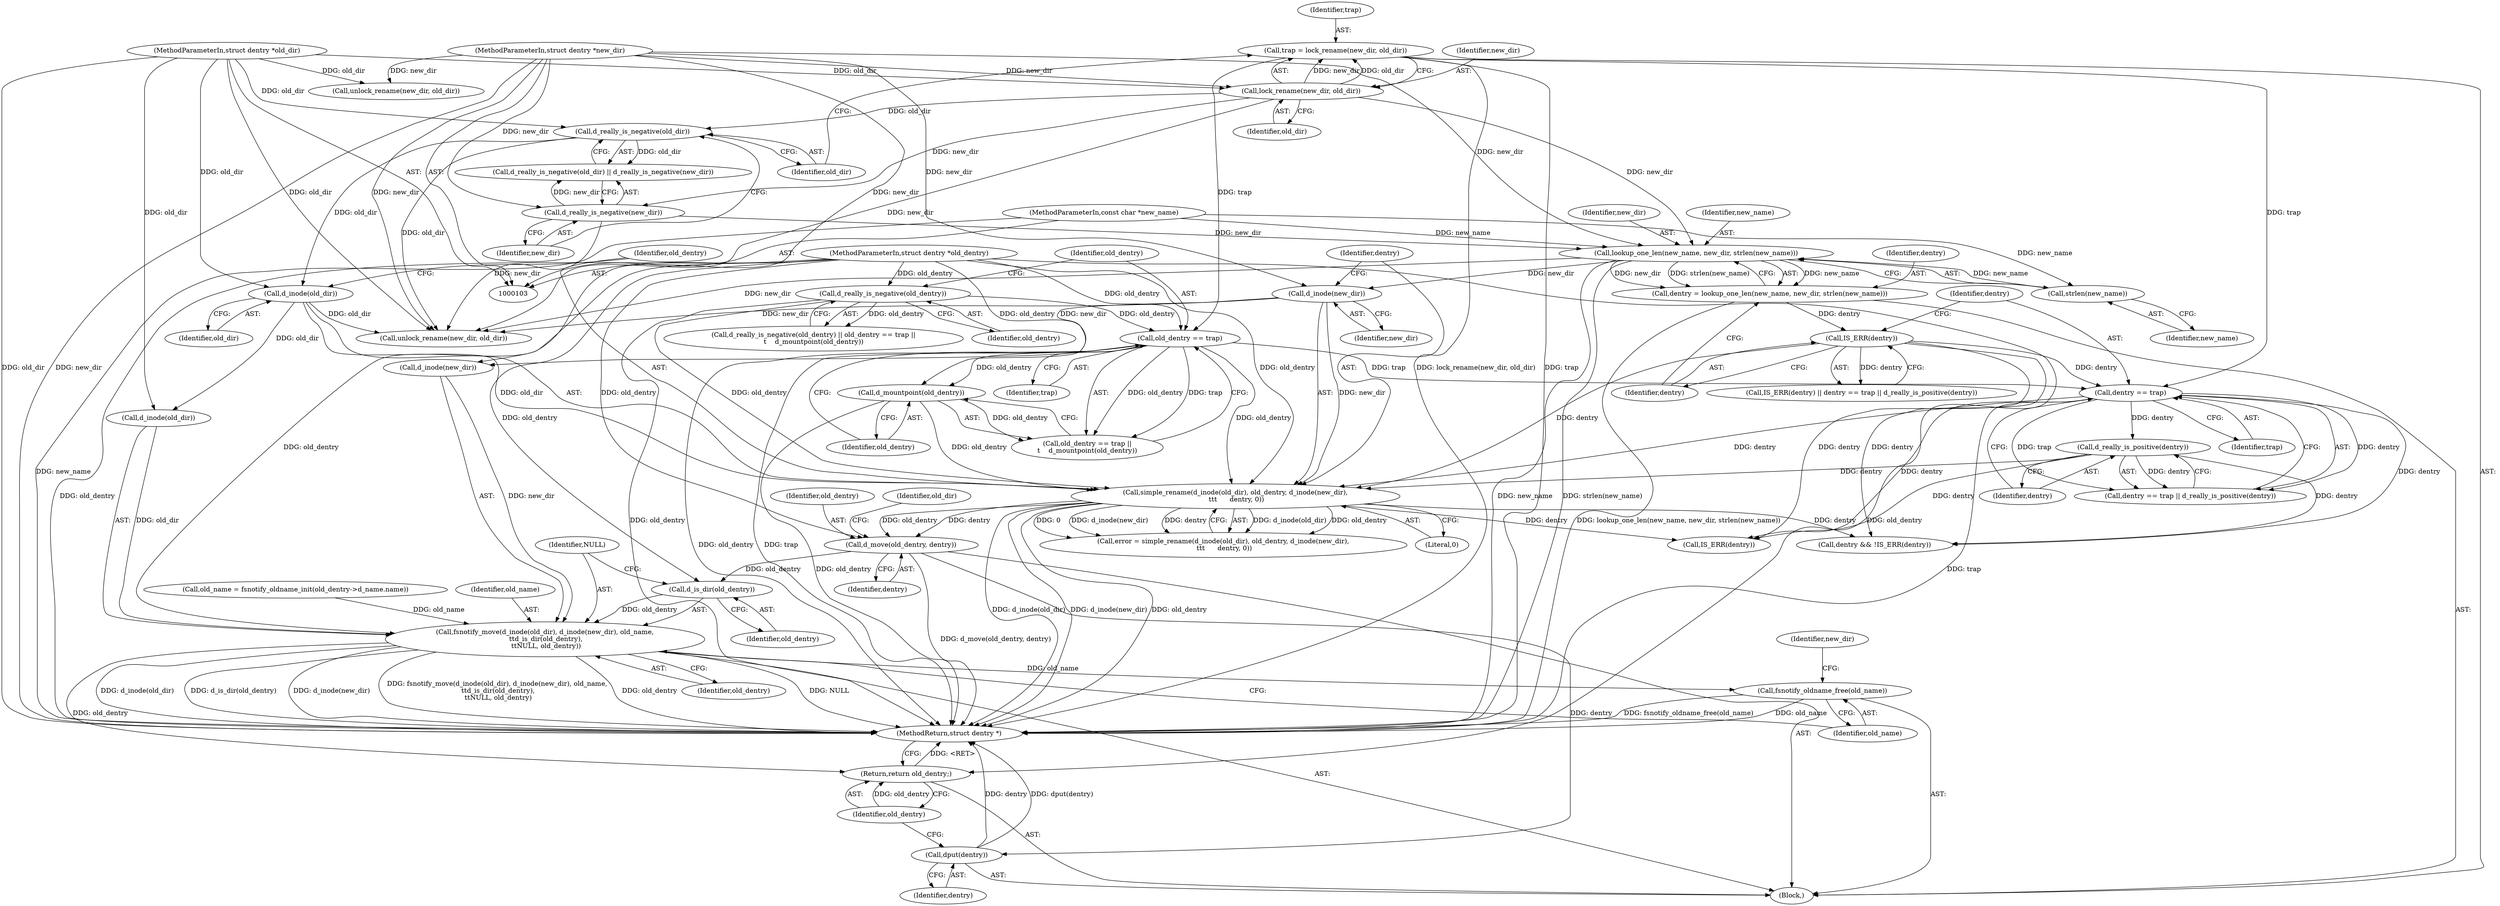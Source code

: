 digraph "1_linux_49d31c2f389acfe83417083e1208422b4091cd9e@API" {
"1000181" [label="(Call,d_move(old_dentry, dentry))"];
"1000167" [label="(Call,simple_rename(d_inode(old_dir), old_dentry, d_inode(new_dir),\n \t\t\t      dentry, 0))"];
"1000168" [label="(Call,d_inode(old_dir))"];
"1000123" [label="(Call,d_really_is_negative(old_dir))"];
"1000118" [label="(Call,lock_rename(new_dir, old_dir))"];
"1000106" [label="(MethodParameterIn,struct dentry *new_dir)"];
"1000104" [label="(MethodParameterIn,struct dentry *old_dir)"];
"1000133" [label="(Call,old_dentry == trap)"];
"1000130" [label="(Call,d_really_is_negative(old_dentry))"];
"1000105" [label="(MethodParameterIn,struct dentry *old_dentry)"];
"1000116" [label="(Call,trap = lock_rename(new_dir, old_dir))"];
"1000136" [label="(Call,d_mountpoint(old_dentry))"];
"1000171" [label="(Call,d_inode(new_dir))"];
"1000141" [label="(Call,lookup_one_len(new_name, new_dir, strlen(new_name)))"];
"1000144" [label="(Call,strlen(new_name))"];
"1000107" [label="(MethodParameterIn,const char *new_name)"];
"1000125" [label="(Call,d_really_is_negative(new_dir))"];
"1000151" [label="(Call,dentry == trap)"];
"1000148" [label="(Call,IS_ERR(dentry))"];
"1000139" [label="(Call,dentry = lookup_one_len(new_name, new_dir, strlen(new_name)))"];
"1000154" [label="(Call,d_really_is_positive(dentry))"];
"1000190" [label="(Call,d_is_dir(old_dentry))"];
"1000184" [label="(Call,fsnotify_move(d_inode(old_dir), d_inode(new_dir), old_name,\n \t\td_is_dir(old_dentry),\n \t\tNULL, old_dentry))"];
"1000194" [label="(Call,fsnotify_oldname_free(old_name))"];
"1000201" [label="(Return,return old_dentry;)"];
"1000199" [label="(Call,dput(dentry))"];
"1000185" [label="(Call,d_inode(old_dir))"];
"1000217" [label="(MethodReturn,struct dentry *)"];
"1000119" [label="(Identifier,new_dir)"];
"1000135" [label="(Identifier,trap)"];
"1000157" [label="(Call,old_name = fsnotify_oldname_init(old_dentry->d_name.name))"];
"1000104" [label="(MethodParameterIn,struct dentry *old_dir)"];
"1000150" [label="(Call,dentry == trap || d_really_is_positive(dentry))"];
"1000129" [label="(Call,d_really_is_negative(old_dentry) || old_dentry == trap ||\n\t    d_mountpoint(old_dentry))"];
"1000197" [label="(Identifier,new_dir)"];
"1000116" [label="(Call,trap = lock_rename(new_dir, old_dir))"];
"1000202" [label="(Identifier,old_dentry)"];
"1000191" [label="(Identifier,old_dentry)"];
"1000187" [label="(Call,d_inode(new_dir))"];
"1000142" [label="(Identifier,new_name)"];
"1000201" [label="(Return,return old_dentry;)"];
"1000132" [label="(Call,old_dentry == trap ||\n\t    d_mountpoint(old_dentry))"];
"1000155" [label="(Identifier,dentry)"];
"1000122" [label="(Call,d_really_is_negative(old_dir) || d_really_is_negative(new_dir))"];
"1000130" [label="(Call,d_really_is_negative(old_dentry))"];
"1000108" [label="(Block,)"];
"1000199" [label="(Call,dput(dentry))"];
"1000194" [label="(Call,fsnotify_oldname_free(old_name))"];
"1000169" [label="(Identifier,old_dir)"];
"1000189" [label="(Identifier,old_name)"];
"1000148" [label="(Call,IS_ERR(dentry))"];
"1000136" [label="(Call,d_mountpoint(old_dentry))"];
"1000107" [label="(MethodParameterIn,const char *new_name)"];
"1000125" [label="(Call,d_really_is_negative(new_dir))"];
"1000170" [label="(Identifier,old_dentry)"];
"1000192" [label="(Identifier,NULL)"];
"1000165" [label="(Call,error = simple_rename(d_inode(old_dir), old_dentry, d_inode(new_dir),\n \t\t\t      dentry, 0))"];
"1000168" [label="(Call,d_inode(old_dir))"];
"1000143" [label="(Identifier,new_dir)"];
"1000140" [label="(Identifier,dentry)"];
"1000181" [label="(Call,d_move(old_dentry, dentry))"];
"1000154" [label="(Call,d_really_is_positive(dentry))"];
"1000200" [label="(Identifier,dentry)"];
"1000167" [label="(Call,simple_rename(d_inode(old_dir), old_dentry, d_inode(new_dir),\n \t\t\t      dentry, 0))"];
"1000205" [label="(Call,dentry && !IS_ERR(dentry))"];
"1000196" [label="(Call,unlock_rename(new_dir, old_dir))"];
"1000134" [label="(Identifier,old_dentry)"];
"1000131" [label="(Identifier,old_dentry)"];
"1000174" [label="(Literal,0)"];
"1000149" [label="(Identifier,dentry)"];
"1000133" [label="(Call,old_dentry == trap)"];
"1000184" [label="(Call,fsnotify_move(d_inode(old_dir), d_inode(new_dir), old_name,\n \t\td_is_dir(old_dentry),\n \t\tNULL, old_dentry))"];
"1000190" [label="(Call,d_is_dir(old_dentry))"];
"1000182" [label="(Identifier,old_dentry)"];
"1000172" [label="(Identifier,new_dir)"];
"1000141" [label="(Call,lookup_one_len(new_name, new_dir, strlen(new_name)))"];
"1000195" [label="(Identifier,old_name)"];
"1000173" [label="(Identifier,dentry)"];
"1000186" [label="(Identifier,old_dir)"];
"1000208" [label="(Call,IS_ERR(dentry))"];
"1000153" [label="(Identifier,trap)"];
"1000151" [label="(Call,dentry == trap)"];
"1000147" [label="(Call,IS_ERR(dentry) || dentry == trap || d_really_is_positive(dentry))"];
"1000126" [label="(Identifier,new_dir)"];
"1000145" [label="(Identifier,new_name)"];
"1000183" [label="(Identifier,dentry)"];
"1000105" [label="(MethodParameterIn,struct dentry *old_dentry)"];
"1000212" [label="(Call,unlock_rename(new_dir, old_dir))"];
"1000193" [label="(Identifier,old_dentry)"];
"1000152" [label="(Identifier,dentry)"];
"1000139" [label="(Call,dentry = lookup_one_len(new_name, new_dir, strlen(new_name)))"];
"1000120" [label="(Identifier,old_dir)"];
"1000106" [label="(MethodParameterIn,struct dentry *new_dir)"];
"1000118" [label="(Call,lock_rename(new_dir, old_dir))"];
"1000144" [label="(Call,strlen(new_name))"];
"1000137" [label="(Identifier,old_dentry)"];
"1000171" [label="(Call,d_inode(new_dir))"];
"1000123" [label="(Call,d_really_is_negative(old_dir))"];
"1000124" [label="(Identifier,old_dir)"];
"1000117" [label="(Identifier,trap)"];
"1000181" -> "1000108"  [label="AST: "];
"1000181" -> "1000183"  [label="CFG: "];
"1000182" -> "1000181"  [label="AST: "];
"1000183" -> "1000181"  [label="AST: "];
"1000186" -> "1000181"  [label="CFG: "];
"1000181" -> "1000217"  [label="DDG: d_move(old_dentry, dentry)"];
"1000167" -> "1000181"  [label="DDG: old_dentry"];
"1000167" -> "1000181"  [label="DDG: dentry"];
"1000105" -> "1000181"  [label="DDG: old_dentry"];
"1000181" -> "1000190"  [label="DDG: old_dentry"];
"1000181" -> "1000199"  [label="DDG: dentry"];
"1000167" -> "1000165"  [label="AST: "];
"1000167" -> "1000174"  [label="CFG: "];
"1000168" -> "1000167"  [label="AST: "];
"1000170" -> "1000167"  [label="AST: "];
"1000171" -> "1000167"  [label="AST: "];
"1000173" -> "1000167"  [label="AST: "];
"1000174" -> "1000167"  [label="AST: "];
"1000165" -> "1000167"  [label="CFG: "];
"1000167" -> "1000217"  [label="DDG: d_inode(old_dir)"];
"1000167" -> "1000217"  [label="DDG: d_inode(new_dir)"];
"1000167" -> "1000217"  [label="DDG: old_dentry"];
"1000167" -> "1000165"  [label="DDG: d_inode(old_dir)"];
"1000167" -> "1000165"  [label="DDG: old_dentry"];
"1000167" -> "1000165"  [label="DDG: 0"];
"1000167" -> "1000165"  [label="DDG: d_inode(new_dir)"];
"1000167" -> "1000165"  [label="DDG: dentry"];
"1000168" -> "1000167"  [label="DDG: old_dir"];
"1000133" -> "1000167"  [label="DDG: old_dentry"];
"1000136" -> "1000167"  [label="DDG: old_dentry"];
"1000130" -> "1000167"  [label="DDG: old_dentry"];
"1000105" -> "1000167"  [label="DDG: old_dentry"];
"1000171" -> "1000167"  [label="DDG: new_dir"];
"1000151" -> "1000167"  [label="DDG: dentry"];
"1000154" -> "1000167"  [label="DDG: dentry"];
"1000148" -> "1000167"  [label="DDG: dentry"];
"1000167" -> "1000205"  [label="DDG: dentry"];
"1000167" -> "1000208"  [label="DDG: dentry"];
"1000168" -> "1000169"  [label="CFG: "];
"1000169" -> "1000168"  [label="AST: "];
"1000170" -> "1000168"  [label="CFG: "];
"1000123" -> "1000168"  [label="DDG: old_dir"];
"1000104" -> "1000168"  [label="DDG: old_dir"];
"1000168" -> "1000185"  [label="DDG: old_dir"];
"1000168" -> "1000212"  [label="DDG: old_dir"];
"1000123" -> "1000122"  [label="AST: "];
"1000123" -> "1000124"  [label="CFG: "];
"1000124" -> "1000123"  [label="AST: "];
"1000126" -> "1000123"  [label="CFG: "];
"1000122" -> "1000123"  [label="CFG: "];
"1000123" -> "1000122"  [label="DDG: old_dir"];
"1000118" -> "1000123"  [label="DDG: old_dir"];
"1000104" -> "1000123"  [label="DDG: old_dir"];
"1000123" -> "1000212"  [label="DDG: old_dir"];
"1000118" -> "1000116"  [label="AST: "];
"1000118" -> "1000120"  [label="CFG: "];
"1000119" -> "1000118"  [label="AST: "];
"1000120" -> "1000118"  [label="AST: "];
"1000116" -> "1000118"  [label="CFG: "];
"1000118" -> "1000116"  [label="DDG: new_dir"];
"1000118" -> "1000116"  [label="DDG: old_dir"];
"1000106" -> "1000118"  [label="DDG: new_dir"];
"1000104" -> "1000118"  [label="DDG: old_dir"];
"1000118" -> "1000125"  [label="DDG: new_dir"];
"1000118" -> "1000141"  [label="DDG: new_dir"];
"1000118" -> "1000212"  [label="DDG: new_dir"];
"1000106" -> "1000103"  [label="AST: "];
"1000106" -> "1000217"  [label="DDG: new_dir"];
"1000106" -> "1000125"  [label="DDG: new_dir"];
"1000106" -> "1000141"  [label="DDG: new_dir"];
"1000106" -> "1000171"  [label="DDG: new_dir"];
"1000106" -> "1000187"  [label="DDG: new_dir"];
"1000106" -> "1000196"  [label="DDG: new_dir"];
"1000106" -> "1000212"  [label="DDG: new_dir"];
"1000104" -> "1000103"  [label="AST: "];
"1000104" -> "1000217"  [label="DDG: old_dir"];
"1000104" -> "1000185"  [label="DDG: old_dir"];
"1000104" -> "1000196"  [label="DDG: old_dir"];
"1000104" -> "1000212"  [label="DDG: old_dir"];
"1000133" -> "1000132"  [label="AST: "];
"1000133" -> "1000135"  [label="CFG: "];
"1000134" -> "1000133"  [label="AST: "];
"1000135" -> "1000133"  [label="AST: "];
"1000137" -> "1000133"  [label="CFG: "];
"1000132" -> "1000133"  [label="CFG: "];
"1000133" -> "1000217"  [label="DDG: old_dentry"];
"1000133" -> "1000217"  [label="DDG: trap"];
"1000133" -> "1000132"  [label="DDG: old_dentry"];
"1000133" -> "1000132"  [label="DDG: trap"];
"1000130" -> "1000133"  [label="DDG: old_dentry"];
"1000105" -> "1000133"  [label="DDG: old_dentry"];
"1000116" -> "1000133"  [label="DDG: trap"];
"1000133" -> "1000136"  [label="DDG: old_dentry"];
"1000133" -> "1000151"  [label="DDG: trap"];
"1000130" -> "1000129"  [label="AST: "];
"1000130" -> "1000131"  [label="CFG: "];
"1000131" -> "1000130"  [label="AST: "];
"1000134" -> "1000130"  [label="CFG: "];
"1000129" -> "1000130"  [label="CFG: "];
"1000130" -> "1000217"  [label="DDG: old_dentry"];
"1000130" -> "1000129"  [label="DDG: old_dentry"];
"1000105" -> "1000130"  [label="DDG: old_dentry"];
"1000105" -> "1000103"  [label="AST: "];
"1000105" -> "1000217"  [label="DDG: old_dentry"];
"1000105" -> "1000136"  [label="DDG: old_dentry"];
"1000105" -> "1000190"  [label="DDG: old_dentry"];
"1000105" -> "1000184"  [label="DDG: old_dentry"];
"1000105" -> "1000201"  [label="DDG: old_dentry"];
"1000116" -> "1000108"  [label="AST: "];
"1000117" -> "1000116"  [label="AST: "];
"1000124" -> "1000116"  [label="CFG: "];
"1000116" -> "1000217"  [label="DDG: lock_rename(new_dir, old_dir)"];
"1000116" -> "1000217"  [label="DDG: trap"];
"1000116" -> "1000151"  [label="DDG: trap"];
"1000136" -> "1000132"  [label="AST: "];
"1000136" -> "1000137"  [label="CFG: "];
"1000137" -> "1000136"  [label="AST: "];
"1000132" -> "1000136"  [label="CFG: "];
"1000136" -> "1000217"  [label="DDG: old_dentry"];
"1000136" -> "1000132"  [label="DDG: old_dentry"];
"1000171" -> "1000172"  [label="CFG: "];
"1000172" -> "1000171"  [label="AST: "];
"1000173" -> "1000171"  [label="CFG: "];
"1000141" -> "1000171"  [label="DDG: new_dir"];
"1000171" -> "1000187"  [label="DDG: new_dir"];
"1000171" -> "1000212"  [label="DDG: new_dir"];
"1000141" -> "1000139"  [label="AST: "];
"1000141" -> "1000144"  [label="CFG: "];
"1000142" -> "1000141"  [label="AST: "];
"1000143" -> "1000141"  [label="AST: "];
"1000144" -> "1000141"  [label="AST: "];
"1000139" -> "1000141"  [label="CFG: "];
"1000141" -> "1000217"  [label="DDG: new_name"];
"1000141" -> "1000217"  [label="DDG: strlen(new_name)"];
"1000141" -> "1000139"  [label="DDG: new_name"];
"1000141" -> "1000139"  [label="DDG: new_dir"];
"1000141" -> "1000139"  [label="DDG: strlen(new_name)"];
"1000144" -> "1000141"  [label="DDG: new_name"];
"1000107" -> "1000141"  [label="DDG: new_name"];
"1000125" -> "1000141"  [label="DDG: new_dir"];
"1000141" -> "1000212"  [label="DDG: new_dir"];
"1000144" -> "1000145"  [label="CFG: "];
"1000145" -> "1000144"  [label="AST: "];
"1000107" -> "1000144"  [label="DDG: new_name"];
"1000107" -> "1000103"  [label="AST: "];
"1000107" -> "1000217"  [label="DDG: new_name"];
"1000125" -> "1000122"  [label="AST: "];
"1000125" -> "1000126"  [label="CFG: "];
"1000126" -> "1000125"  [label="AST: "];
"1000122" -> "1000125"  [label="CFG: "];
"1000125" -> "1000122"  [label="DDG: new_dir"];
"1000125" -> "1000212"  [label="DDG: new_dir"];
"1000151" -> "1000150"  [label="AST: "];
"1000151" -> "1000153"  [label="CFG: "];
"1000152" -> "1000151"  [label="AST: "];
"1000153" -> "1000151"  [label="AST: "];
"1000155" -> "1000151"  [label="CFG: "];
"1000150" -> "1000151"  [label="CFG: "];
"1000151" -> "1000217"  [label="DDG: trap"];
"1000151" -> "1000150"  [label="DDG: dentry"];
"1000151" -> "1000150"  [label="DDG: trap"];
"1000148" -> "1000151"  [label="DDG: dentry"];
"1000151" -> "1000154"  [label="DDG: dentry"];
"1000151" -> "1000205"  [label="DDG: dentry"];
"1000151" -> "1000208"  [label="DDG: dentry"];
"1000148" -> "1000147"  [label="AST: "];
"1000148" -> "1000149"  [label="CFG: "];
"1000149" -> "1000148"  [label="AST: "];
"1000152" -> "1000148"  [label="CFG: "];
"1000147" -> "1000148"  [label="CFG: "];
"1000148" -> "1000147"  [label="DDG: dentry"];
"1000139" -> "1000148"  [label="DDG: dentry"];
"1000148" -> "1000205"  [label="DDG: dentry"];
"1000148" -> "1000208"  [label="DDG: dentry"];
"1000139" -> "1000108"  [label="AST: "];
"1000140" -> "1000139"  [label="AST: "];
"1000149" -> "1000139"  [label="CFG: "];
"1000139" -> "1000217"  [label="DDG: lookup_one_len(new_name, new_dir, strlen(new_name))"];
"1000154" -> "1000150"  [label="AST: "];
"1000154" -> "1000155"  [label="CFG: "];
"1000155" -> "1000154"  [label="AST: "];
"1000150" -> "1000154"  [label="CFG: "];
"1000154" -> "1000150"  [label="DDG: dentry"];
"1000154" -> "1000205"  [label="DDG: dentry"];
"1000154" -> "1000208"  [label="DDG: dentry"];
"1000190" -> "1000184"  [label="AST: "];
"1000190" -> "1000191"  [label="CFG: "];
"1000191" -> "1000190"  [label="AST: "];
"1000192" -> "1000190"  [label="CFG: "];
"1000190" -> "1000184"  [label="DDG: old_dentry"];
"1000184" -> "1000108"  [label="AST: "];
"1000184" -> "1000193"  [label="CFG: "];
"1000185" -> "1000184"  [label="AST: "];
"1000187" -> "1000184"  [label="AST: "];
"1000189" -> "1000184"  [label="AST: "];
"1000192" -> "1000184"  [label="AST: "];
"1000193" -> "1000184"  [label="AST: "];
"1000195" -> "1000184"  [label="CFG: "];
"1000184" -> "1000217"  [label="DDG: d_inode(old_dir)"];
"1000184" -> "1000217"  [label="DDG: d_is_dir(old_dentry)"];
"1000184" -> "1000217"  [label="DDG: d_inode(new_dir)"];
"1000184" -> "1000217"  [label="DDG: fsnotify_move(d_inode(old_dir), d_inode(new_dir), old_name,\n \t\td_is_dir(old_dentry),\n \t\tNULL, old_dentry)"];
"1000184" -> "1000217"  [label="DDG: old_dentry"];
"1000184" -> "1000217"  [label="DDG: NULL"];
"1000185" -> "1000184"  [label="DDG: old_dir"];
"1000187" -> "1000184"  [label="DDG: new_dir"];
"1000157" -> "1000184"  [label="DDG: old_name"];
"1000184" -> "1000194"  [label="DDG: old_name"];
"1000184" -> "1000201"  [label="DDG: old_dentry"];
"1000194" -> "1000108"  [label="AST: "];
"1000194" -> "1000195"  [label="CFG: "];
"1000195" -> "1000194"  [label="AST: "];
"1000197" -> "1000194"  [label="CFG: "];
"1000194" -> "1000217"  [label="DDG: fsnotify_oldname_free(old_name)"];
"1000194" -> "1000217"  [label="DDG: old_name"];
"1000201" -> "1000108"  [label="AST: "];
"1000201" -> "1000202"  [label="CFG: "];
"1000202" -> "1000201"  [label="AST: "];
"1000217" -> "1000201"  [label="CFG: "];
"1000201" -> "1000217"  [label="DDG: <RET>"];
"1000202" -> "1000201"  [label="DDG: old_dentry"];
"1000199" -> "1000108"  [label="AST: "];
"1000199" -> "1000200"  [label="CFG: "];
"1000200" -> "1000199"  [label="AST: "];
"1000202" -> "1000199"  [label="CFG: "];
"1000199" -> "1000217"  [label="DDG: dentry"];
"1000199" -> "1000217"  [label="DDG: dput(dentry)"];
}
